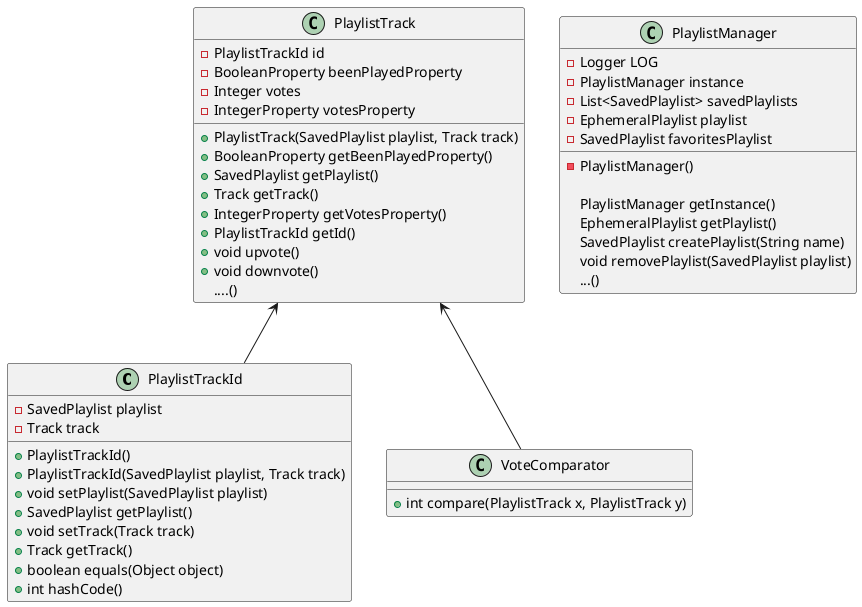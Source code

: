 @startuml


class PlaylistTrackId{
- SavedPlaylist playlist
- Track track
+ PlaylistTrackId()
+ PlaylistTrackId(SavedPlaylist playlist, Track track)
+ void setPlaylist(SavedPlaylist playlist)
+ SavedPlaylist getPlaylist()
+ void setTrack(Track track)
+ Track getTrack()
+boolean equals(Object object)
+int hashCode()

}

class PlaylistTrack{
- PlaylistTrackId id
- BooleanProperty beenPlayedProperty
- Integer votes
- IntegerProperty votesProperty
+PlaylistTrack(SavedPlaylist playlist, Track track)
+BooleanProperty getBeenPlayedProperty()
+SavedPlaylist getPlaylist()
+Track getTrack()
+IntegerProperty getVotesProperty()
+PlaylistTrackId getId()
+ void upvote()
+ void downvote()
....()



}

class VoteComparator{
+ int compare(PlaylistTrack x, PlaylistTrack y)

}

class PlaylistManager{
- Logger LOG
-PlaylistManager instance
-List<SavedPlaylist> savedPlaylists
-EphemeralPlaylist playlist
-SavedPlaylist favoritesPlaylist
-PlaylistManager()

PlaylistManager getInstance()
EphemeralPlaylist getPlaylist()
SavedPlaylist createPlaylist(String name)
void removePlaylist(SavedPlaylist playlist)
...()
}

PlaylistTrack <-- PlaylistTrackId

PlaylistTrack <-- VoteComparator




@enduml
